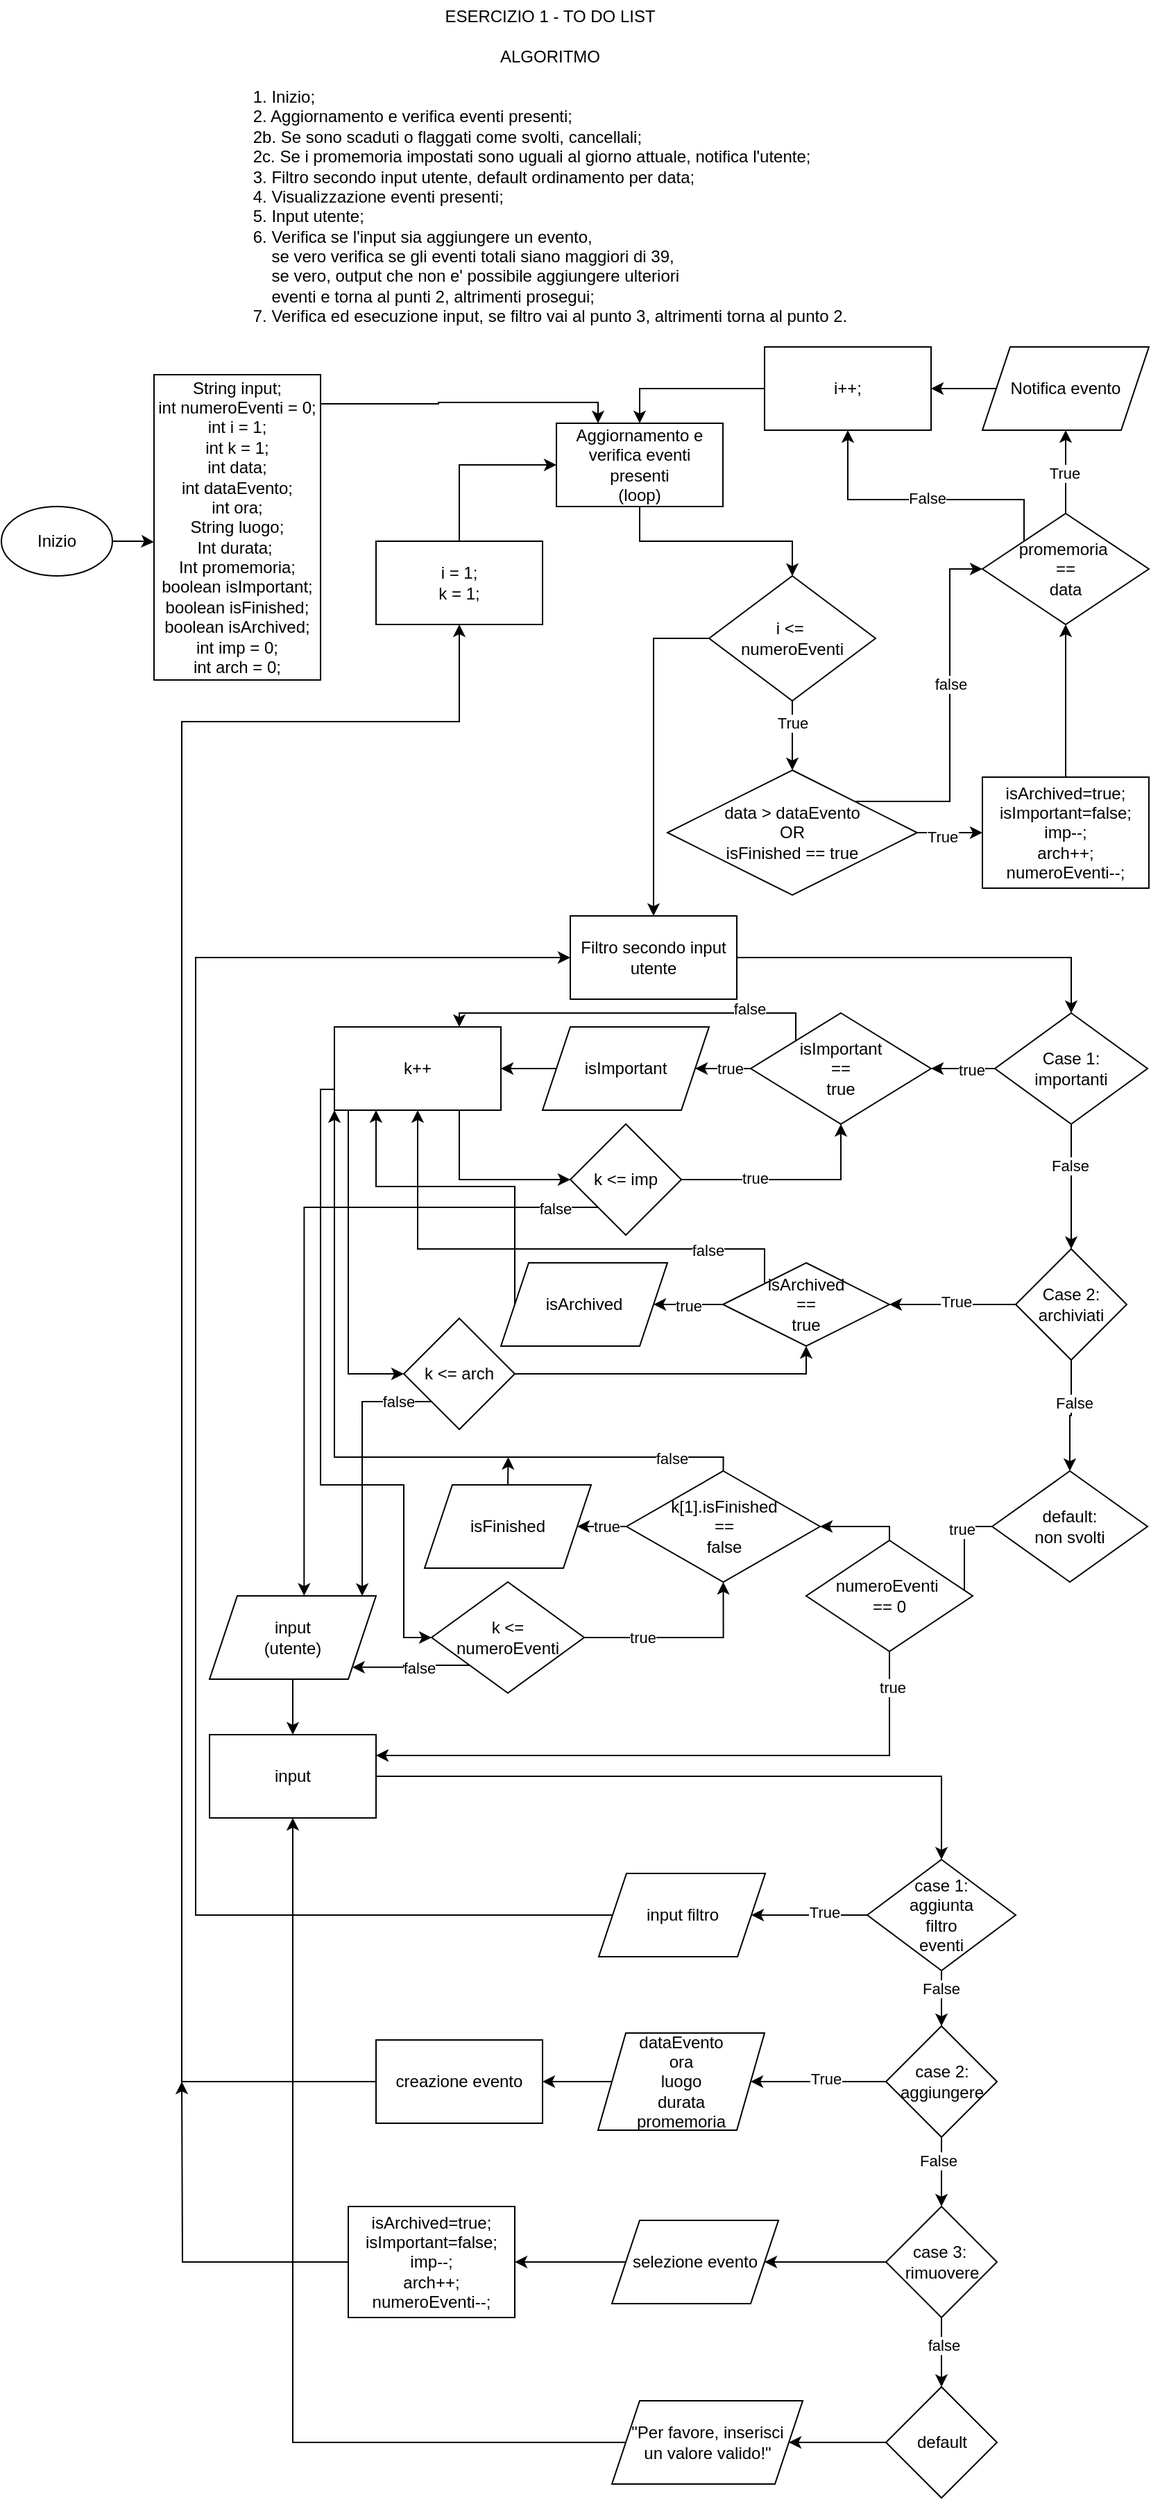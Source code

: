 <mxfile version="24.7.17">
  <diagram id="C5RBs43oDa-KdzZeNtuy" name="Page-1">
    <mxGraphModel dx="1185" dy="651" grid="1" gridSize="10" guides="1" tooltips="1" connect="1" arrows="1" fold="1" page="1" pageScale="1" pageWidth="827" pageHeight="1169" math="0" shadow="0">
      <root>
        <mxCell id="WIyWlLk6GJQsqaUBKTNV-0" />
        <mxCell id="WIyWlLk6GJQsqaUBKTNV-1" parent="WIyWlLk6GJQsqaUBKTNV-0" />
        <mxCell id="s7MBxmnnZB_xoXd4R-KR-0" value="ESERCIZIO 1 - TO DO LIST&lt;div&gt;&lt;br&gt;&lt;/div&gt;&lt;div&gt;ALGORITMO&lt;/div&gt;&lt;div&gt;&lt;br&gt;&lt;/div&gt;&lt;div style=&quot;text-align: left;&quot;&gt;1. Inizio;&lt;/div&gt;&lt;div style=&quot;text-align: left;&quot;&gt;2. Aggiornamento e verifica eventi presenti;&lt;/div&gt;&lt;div style=&quot;text-align: left;&quot;&gt;2b. Se sono scaduti o flaggati come svolti, cancellali;&lt;/div&gt;&lt;div style=&quot;text-align: left;&quot;&gt;2c. Se i promemoria impostati sono uguali al giorno attuale, notifica l&#39;utente;&lt;/div&gt;&lt;div style=&quot;text-align: left;&quot;&gt;3. Filtro secondo input utente, default ordinamento per data;&lt;/div&gt;&lt;div style=&quot;text-align: left;&quot;&gt;4. Visualizzazione eventi presenti;&lt;/div&gt;&lt;div style=&quot;text-align: left;&quot;&gt;5. Input utente;&lt;/div&gt;&lt;div style=&quot;text-align: left;&quot;&gt;6. Verifica se l&#39;input sia aggiungere un evento,&lt;/div&gt;&lt;div style=&quot;text-align: left;&quot;&gt;&amp;nbsp; &amp;nbsp; se vero verifica se gli eventi totali siano maggiori di 39,&lt;br&gt;&lt;/div&gt;&lt;div style=&quot;text-align: left;&quot;&gt;&amp;nbsp; &amp;nbsp; se vero, output che non e&#39; possibile aggiungere ulteriori&lt;/div&gt;&lt;div style=&quot;text-align: left;&quot;&gt;&amp;nbsp; &amp;nbsp; eventi e torna al punti 2, altrimenti prosegui;&lt;/div&gt;&lt;div style=&quot;text-align: left;&quot;&gt;7. Verifica ed esecuzione input, se filtro vai al punto 3, altrimenti torna al punto 2.&lt;/div&gt;" style="text;html=1;align=center;verticalAlign=middle;resizable=0;points=[];autosize=1;strokeColor=none;fillColor=none;" vertex="1" parent="WIyWlLk6GJQsqaUBKTNV-1">
          <mxGeometry x="170" width="450" height="240" as="geometry" />
        </mxCell>
        <mxCell id="s7MBxmnnZB_xoXd4R-KR-3" value="" style="edgeStyle=orthogonalEdgeStyle;rounded=0;orthogonalLoop=1;jettySize=auto;html=1;entryX=-0.001;entryY=0.548;entryDx=0;entryDy=0;entryPerimeter=0;" edge="1" parent="WIyWlLk6GJQsqaUBKTNV-1" source="s7MBxmnnZB_xoXd4R-KR-1" target="s7MBxmnnZB_xoXd4R-KR-2">
          <mxGeometry relative="1" as="geometry" />
        </mxCell>
        <mxCell id="s7MBxmnnZB_xoXd4R-KR-1" value="Inizio" style="ellipse;whiteSpace=wrap;html=1;" vertex="1" parent="WIyWlLk6GJQsqaUBKTNV-1">
          <mxGeometry y="365" width="80" height="50" as="geometry" />
        </mxCell>
        <mxCell id="s7MBxmnnZB_xoXd4R-KR-81" style="edgeStyle=orthogonalEdgeStyle;rounded=0;orthogonalLoop=1;jettySize=auto;html=1;exitX=1;exitY=0.25;exitDx=0;exitDy=0;entryX=0.25;entryY=0;entryDx=0;entryDy=0;" edge="1" parent="WIyWlLk6GJQsqaUBKTNV-1" source="s7MBxmnnZB_xoXd4R-KR-2" target="s7MBxmnnZB_xoXd4R-KR-4">
          <mxGeometry relative="1" as="geometry">
            <Array as="points">
              <mxPoint x="315" y="291" />
              <mxPoint x="315" y="290" />
              <mxPoint x="430" y="290" />
            </Array>
          </mxGeometry>
        </mxCell>
        <mxCell id="s7MBxmnnZB_xoXd4R-KR-2" value="&lt;div&gt;String input;&lt;/div&gt;&lt;div&gt;int numeroEventi = 0;&lt;/div&gt;&lt;div&gt;int i = 1;&lt;/div&gt;&lt;div&gt;int k = 1;&lt;/div&gt;&lt;div&gt;&lt;span style=&quot;background-color: initial;&quot;&gt;int data;&lt;/span&gt;&lt;/div&gt;int dataEvento;&lt;div&gt;&lt;div&gt;int ora;&lt;/div&gt;&lt;div&gt;String luogo;&lt;/div&gt;&lt;div&gt;Int durata;&amp;nbsp;&lt;/div&gt;&lt;div&gt;Int promemoria;&lt;/div&gt;&lt;div&gt;boolean isImportant;&lt;/div&gt;&lt;div&gt;boolean isFinished;&lt;/div&gt;&lt;/div&gt;&lt;div&gt;boolean isArchived;&lt;/div&gt;&lt;div&gt;int imp = 0;&lt;/div&gt;&lt;div&gt;int arch = 0;&lt;/div&gt;" style="whiteSpace=wrap;html=1;" vertex="1" parent="WIyWlLk6GJQsqaUBKTNV-1">
          <mxGeometry x="110" y="270" width="120" height="220" as="geometry" />
        </mxCell>
        <mxCell id="s7MBxmnnZB_xoXd4R-KR-23" value="" style="edgeStyle=orthogonalEdgeStyle;rounded=0;orthogonalLoop=1;jettySize=auto;html=1;" edge="1" parent="WIyWlLk6GJQsqaUBKTNV-1" source="s7MBxmnnZB_xoXd4R-KR-4" target="s7MBxmnnZB_xoXd4R-KR-22">
          <mxGeometry relative="1" as="geometry" />
        </mxCell>
        <mxCell id="s7MBxmnnZB_xoXd4R-KR-4" value="Aggiornamento e verifica eventi presenti&lt;div&gt;(loop)&lt;/div&gt;" style="whiteSpace=wrap;html=1;" vertex="1" parent="WIyWlLk6GJQsqaUBKTNV-1">
          <mxGeometry x="400" y="305" width="120" height="60" as="geometry" />
        </mxCell>
        <mxCell id="s7MBxmnnZB_xoXd4R-KR-11" value="" style="edgeStyle=orthogonalEdgeStyle;rounded=0;orthogonalLoop=1;jettySize=auto;html=1;" edge="1" parent="WIyWlLk6GJQsqaUBKTNV-1" source="s7MBxmnnZB_xoXd4R-KR-6" target="s7MBxmnnZB_xoXd4R-KR-10">
          <mxGeometry relative="1" as="geometry" />
        </mxCell>
        <mxCell id="s7MBxmnnZB_xoXd4R-KR-12" value="True" style="edgeLabel;html=1;align=center;verticalAlign=middle;resizable=0;points=[];" vertex="1" connectable="0" parent="s7MBxmnnZB_xoXd4R-KR-11">
          <mxGeometry x="-0.025" y="1" relative="1" as="geometry">
            <mxPoint as="offset" />
          </mxGeometry>
        </mxCell>
        <mxCell id="s7MBxmnnZB_xoXd4R-KR-74" style="edgeStyle=orthogonalEdgeStyle;rounded=0;orthogonalLoop=1;jettySize=auto;html=1;exitX=0;exitY=0;exitDx=0;exitDy=0;entryX=0.5;entryY=1;entryDx=0;entryDy=0;" edge="1" parent="WIyWlLk6GJQsqaUBKTNV-1" source="s7MBxmnnZB_xoXd4R-KR-6" target="s7MBxmnnZB_xoXd4R-KR-72">
          <mxGeometry relative="1" as="geometry">
            <Array as="points">
              <mxPoint x="737" y="360" />
              <mxPoint x="610" y="360" />
            </Array>
          </mxGeometry>
        </mxCell>
        <mxCell id="s7MBxmnnZB_xoXd4R-KR-75" value="False" style="edgeLabel;html=1;align=center;verticalAlign=middle;resizable=0;points=[];" vertex="1" connectable="0" parent="s7MBxmnnZB_xoXd4R-KR-74">
          <mxGeometry x="-0.034" y="-1" relative="1" as="geometry">
            <mxPoint as="offset" />
          </mxGeometry>
        </mxCell>
        <mxCell id="s7MBxmnnZB_xoXd4R-KR-6" value="promemoria&amp;nbsp;&lt;div&gt;==&lt;div&gt;data&lt;/div&gt;&lt;/div&gt;" style="rhombus;whiteSpace=wrap;html=1;" vertex="1" parent="WIyWlLk6GJQsqaUBKTNV-1">
          <mxGeometry x="707" y="370" width="120" height="80" as="geometry" />
        </mxCell>
        <mxCell id="s7MBxmnnZB_xoXd4R-KR-69" value="" style="edgeStyle=orthogonalEdgeStyle;rounded=0;orthogonalLoop=1;jettySize=auto;html=1;" edge="1" parent="WIyWlLk6GJQsqaUBKTNV-1" source="s7MBxmnnZB_xoXd4R-KR-8" target="s7MBxmnnZB_xoXd4R-KR-68">
          <mxGeometry relative="1" as="geometry" />
        </mxCell>
        <mxCell id="s7MBxmnnZB_xoXd4R-KR-8" value="Filtro secondo input utente" style="whiteSpace=wrap;html=1;" vertex="1" parent="WIyWlLk6GJQsqaUBKTNV-1">
          <mxGeometry x="410" y="660" width="120" height="60" as="geometry" />
        </mxCell>
        <mxCell id="s7MBxmnnZB_xoXd4R-KR-73" style="edgeStyle=orthogonalEdgeStyle;rounded=0;orthogonalLoop=1;jettySize=auto;html=1;exitX=0;exitY=0.5;exitDx=0;exitDy=0;entryX=1;entryY=0.5;entryDx=0;entryDy=0;" edge="1" parent="WIyWlLk6GJQsqaUBKTNV-1" source="s7MBxmnnZB_xoXd4R-KR-10" target="s7MBxmnnZB_xoXd4R-KR-72">
          <mxGeometry relative="1" as="geometry" />
        </mxCell>
        <mxCell id="s7MBxmnnZB_xoXd4R-KR-10" value="Notifica evento" style="shape=parallelogram;perimeter=parallelogramPerimeter;whiteSpace=wrap;html=1;fixedSize=1;" vertex="1" parent="WIyWlLk6GJQsqaUBKTNV-1">
          <mxGeometry x="707" y="250" width="120" height="60" as="geometry" />
        </mxCell>
        <mxCell id="s7MBxmnnZB_xoXd4R-KR-18" value="" style="edgeStyle=orthogonalEdgeStyle;rounded=0;orthogonalLoop=1;jettySize=auto;html=1;" edge="1" parent="WIyWlLk6GJQsqaUBKTNV-1" source="s7MBxmnnZB_xoXd4R-KR-15" target="s7MBxmnnZB_xoXd4R-KR-17">
          <mxGeometry relative="1" as="geometry" />
        </mxCell>
        <mxCell id="s7MBxmnnZB_xoXd4R-KR-20" value="True" style="edgeLabel;html=1;align=center;verticalAlign=middle;resizable=0;points=[];" vertex="1" connectable="0" parent="s7MBxmnnZB_xoXd4R-KR-18">
          <mxGeometry x="-0.24" y="-3" relative="1" as="geometry">
            <mxPoint as="offset" />
          </mxGeometry>
        </mxCell>
        <mxCell id="s7MBxmnnZB_xoXd4R-KR-26" style="edgeStyle=orthogonalEdgeStyle;rounded=0;orthogonalLoop=1;jettySize=auto;html=1;exitX=1;exitY=0;exitDx=0;exitDy=0;entryX=0;entryY=0.5;entryDx=0;entryDy=0;" edge="1" parent="WIyWlLk6GJQsqaUBKTNV-1" source="s7MBxmnnZB_xoXd4R-KR-15" target="s7MBxmnnZB_xoXd4R-KR-6">
          <mxGeometry relative="1" as="geometry" />
        </mxCell>
        <mxCell id="s7MBxmnnZB_xoXd4R-KR-28" value="false" style="edgeLabel;html=1;align=center;verticalAlign=middle;resizable=0;points=[];" vertex="1" connectable="0" parent="s7MBxmnnZB_xoXd4R-KR-26">
          <mxGeometry x="0.183" relative="1" as="geometry">
            <mxPoint as="offset" />
          </mxGeometry>
        </mxCell>
        <mxCell id="s7MBxmnnZB_xoXd4R-KR-15" value="data &amp;gt; dataEvento&lt;div&gt;OR&lt;/div&gt;&lt;div&gt;isFinished == true&lt;/div&gt;" style="rhombus;whiteSpace=wrap;html=1;" vertex="1" parent="WIyWlLk6GJQsqaUBKTNV-1">
          <mxGeometry x="480" y="555" width="180" height="90" as="geometry" />
        </mxCell>
        <mxCell id="s7MBxmnnZB_xoXd4R-KR-25" style="edgeStyle=orthogonalEdgeStyle;rounded=0;orthogonalLoop=1;jettySize=auto;html=1;exitX=0.5;exitY=0;exitDx=0;exitDy=0;entryX=0.5;entryY=1;entryDx=0;entryDy=0;" edge="1" parent="WIyWlLk6GJQsqaUBKTNV-1" source="s7MBxmnnZB_xoXd4R-KR-17" target="s7MBxmnnZB_xoXd4R-KR-6">
          <mxGeometry relative="1" as="geometry" />
        </mxCell>
        <mxCell id="s7MBxmnnZB_xoXd4R-KR-17" value="isArchived=true;&lt;div&gt;isImportant=false;&lt;/div&gt;&lt;div&gt;imp--;&lt;/div&gt;&lt;div&gt;arch++;&lt;br&gt;&lt;div&gt;numeroEventi--;&lt;/div&gt;&lt;/div&gt;" style="whiteSpace=wrap;html=1;" vertex="1" parent="WIyWlLk6GJQsqaUBKTNV-1">
          <mxGeometry x="707" y="560" width="120" height="80" as="geometry" />
        </mxCell>
        <mxCell id="s7MBxmnnZB_xoXd4R-KR-24" style="edgeStyle=orthogonalEdgeStyle;rounded=0;orthogonalLoop=1;jettySize=auto;html=1;exitX=0.5;exitY=1;exitDx=0;exitDy=0;entryX=0.5;entryY=0;entryDx=0;entryDy=0;" edge="1" parent="WIyWlLk6GJQsqaUBKTNV-1" source="s7MBxmnnZB_xoXd4R-KR-22" target="s7MBxmnnZB_xoXd4R-KR-15">
          <mxGeometry relative="1" as="geometry" />
        </mxCell>
        <mxCell id="s7MBxmnnZB_xoXd4R-KR-27" value="True" style="edgeLabel;html=1;align=center;verticalAlign=middle;resizable=0;points=[];" vertex="1" connectable="0" parent="s7MBxmnnZB_xoXd4R-KR-24">
          <mxGeometry x="-0.371" relative="1" as="geometry">
            <mxPoint as="offset" />
          </mxGeometry>
        </mxCell>
        <mxCell id="s7MBxmnnZB_xoXd4R-KR-31" style="edgeStyle=orthogonalEdgeStyle;rounded=0;orthogonalLoop=1;jettySize=auto;html=1;exitX=0;exitY=0.5;exitDx=0;exitDy=0;entryX=0.5;entryY=0;entryDx=0;entryDy=0;" edge="1" parent="WIyWlLk6GJQsqaUBKTNV-1" source="s7MBxmnnZB_xoXd4R-KR-22" target="s7MBxmnnZB_xoXd4R-KR-8">
          <mxGeometry relative="1" as="geometry">
            <mxPoint x="260" y="445" as="targetPoint" />
          </mxGeometry>
        </mxCell>
        <mxCell id="s7MBxmnnZB_xoXd4R-KR-22" value="i &amp;lt;=&amp;nbsp;&lt;div&gt;numeroEventi&lt;/div&gt;" style="rhombus;whiteSpace=wrap;html=1;" vertex="1" parent="WIyWlLk6GJQsqaUBKTNV-1">
          <mxGeometry x="510" y="415" width="120" height="90" as="geometry" />
        </mxCell>
        <mxCell id="s7MBxmnnZB_xoXd4R-KR-41" value="" style="edgeStyle=orthogonalEdgeStyle;rounded=0;orthogonalLoop=1;jettySize=auto;html=1;" edge="1" parent="WIyWlLk6GJQsqaUBKTNV-1" source="s7MBxmnnZB_xoXd4R-KR-38" target="s7MBxmnnZB_xoXd4R-KR-40">
          <mxGeometry relative="1" as="geometry" />
        </mxCell>
        <mxCell id="s7MBxmnnZB_xoXd4R-KR-46" value="True" style="edgeLabel;html=1;align=center;verticalAlign=middle;resizable=0;points=[];" vertex="1" connectable="0" parent="s7MBxmnnZB_xoXd4R-KR-41">
          <mxGeometry x="-0.109" y="-2" relative="1" as="geometry">
            <mxPoint as="offset" />
          </mxGeometry>
        </mxCell>
        <mxCell id="s7MBxmnnZB_xoXd4R-KR-45" value="" style="edgeStyle=orthogonalEdgeStyle;rounded=0;orthogonalLoop=1;jettySize=auto;html=1;" edge="1" parent="WIyWlLk6GJQsqaUBKTNV-1" source="s7MBxmnnZB_xoXd4R-KR-38" target="s7MBxmnnZB_xoXd4R-KR-44">
          <mxGeometry relative="1" as="geometry" />
        </mxCell>
        <mxCell id="s7MBxmnnZB_xoXd4R-KR-47" value="False" style="edgeLabel;html=1;align=center;verticalAlign=middle;resizable=0;points=[];" vertex="1" connectable="0" parent="s7MBxmnnZB_xoXd4R-KR-45">
          <mxGeometry x="-0.331" y="-3" relative="1" as="geometry">
            <mxPoint as="offset" />
          </mxGeometry>
        </mxCell>
        <mxCell id="s7MBxmnnZB_xoXd4R-KR-38" value="case 2:&lt;div&gt;aggiungere&lt;/div&gt;" style="rhombus;whiteSpace=wrap;html=1;" vertex="1" parent="WIyWlLk6GJQsqaUBKTNV-1">
          <mxGeometry x="637.5" y="1460" width="80" height="80" as="geometry" />
        </mxCell>
        <mxCell id="s7MBxmnnZB_xoXd4R-KR-49" value="" style="edgeStyle=orthogonalEdgeStyle;rounded=0;orthogonalLoop=1;jettySize=auto;html=1;" edge="1" parent="WIyWlLk6GJQsqaUBKTNV-1" source="s7MBxmnnZB_xoXd4R-KR-40" target="s7MBxmnnZB_xoXd4R-KR-48">
          <mxGeometry relative="1" as="geometry" />
        </mxCell>
        <mxCell id="s7MBxmnnZB_xoXd4R-KR-40" value="dataEvento&lt;div&gt;ora&lt;/div&gt;&lt;div&gt;luogo&lt;/div&gt;&lt;div&gt;durata&lt;/div&gt;&lt;div&gt;promemoria&lt;/div&gt;" style="shape=parallelogram;perimeter=parallelogramPerimeter;whiteSpace=wrap;html=1;fixedSize=1;" vertex="1" parent="WIyWlLk6GJQsqaUBKTNV-1">
          <mxGeometry x="430" y="1465" width="120" height="70" as="geometry" />
        </mxCell>
        <mxCell id="s7MBxmnnZB_xoXd4R-KR-172" value="" style="edgeStyle=orthogonalEdgeStyle;rounded=0;orthogonalLoop=1;jettySize=auto;html=1;" edge="1" parent="WIyWlLk6GJQsqaUBKTNV-1" source="s7MBxmnnZB_xoXd4R-KR-44" target="s7MBxmnnZB_xoXd4R-KR-171">
          <mxGeometry relative="1" as="geometry" />
        </mxCell>
        <mxCell id="s7MBxmnnZB_xoXd4R-KR-173" value="false" style="edgeLabel;html=1;align=center;verticalAlign=middle;resizable=0;points=[];" vertex="1" connectable="0" parent="s7MBxmnnZB_xoXd4R-KR-172">
          <mxGeometry x="-0.211" y="1" relative="1" as="geometry">
            <mxPoint as="offset" />
          </mxGeometry>
        </mxCell>
        <mxCell id="s7MBxmnnZB_xoXd4R-KR-181" value="" style="edgeStyle=orthogonalEdgeStyle;rounded=0;orthogonalLoop=1;jettySize=auto;html=1;" edge="1" parent="WIyWlLk6GJQsqaUBKTNV-1" source="s7MBxmnnZB_xoXd4R-KR-44" target="s7MBxmnnZB_xoXd4R-KR-180">
          <mxGeometry relative="1" as="geometry" />
        </mxCell>
        <mxCell id="s7MBxmnnZB_xoXd4R-KR-44" value="case 3:&amp;nbsp;&lt;div&gt;rimuovere&lt;/div&gt;" style="rhombus;whiteSpace=wrap;html=1;" vertex="1" parent="WIyWlLk6GJQsqaUBKTNV-1">
          <mxGeometry x="637.5" y="1590" width="80" height="80" as="geometry" />
        </mxCell>
        <mxCell id="s7MBxmnnZB_xoXd4R-KR-162" style="edgeStyle=orthogonalEdgeStyle;rounded=0;orthogonalLoop=1;jettySize=auto;html=1;exitX=0;exitY=0.5;exitDx=0;exitDy=0;entryX=0.5;entryY=1;entryDx=0;entryDy=0;" edge="1" parent="WIyWlLk6GJQsqaUBKTNV-1" source="s7MBxmnnZB_xoXd4R-KR-48" target="s7MBxmnnZB_xoXd4R-KR-99">
          <mxGeometry relative="1" as="geometry">
            <mxPoint x="320" y="560" as="targetPoint" />
            <Array as="points">
              <mxPoint x="130" y="1500" />
              <mxPoint x="130" y="520" />
              <mxPoint x="330" y="520" />
            </Array>
          </mxGeometry>
        </mxCell>
        <mxCell id="s7MBxmnnZB_xoXd4R-KR-48" value="creazione evento" style="whiteSpace=wrap;html=1;" vertex="1" parent="WIyWlLk6GJQsqaUBKTNV-1">
          <mxGeometry x="270" y="1470" width="120" height="60" as="geometry" />
        </mxCell>
        <mxCell id="s7MBxmnnZB_xoXd4R-KR-163" style="edgeStyle=orthogonalEdgeStyle;rounded=0;orthogonalLoop=1;jettySize=auto;html=1;exitX=0;exitY=0.5;exitDx=0;exitDy=0;" edge="1" parent="WIyWlLk6GJQsqaUBKTNV-1" source="s7MBxmnnZB_xoXd4R-KR-53">
          <mxGeometry relative="1" as="geometry">
            <mxPoint x="130" y="1500" as="targetPoint" />
          </mxGeometry>
        </mxCell>
        <mxCell id="s7MBxmnnZB_xoXd4R-KR-53" value="isArchived=true;&lt;div&gt;isImportant=false;&lt;/div&gt;&lt;div&gt;imp--;&lt;/div&gt;&lt;div&gt;arch++;&lt;br&gt;&lt;div&gt;numeroEventi--;&lt;/div&gt;&lt;/div&gt;" style="whiteSpace=wrap;html=1;" vertex="1" parent="WIyWlLk6GJQsqaUBKTNV-1">
          <mxGeometry x="250" y="1590" width="120" height="80" as="geometry" />
        </mxCell>
        <mxCell id="s7MBxmnnZB_xoXd4R-KR-60" style="edgeStyle=orthogonalEdgeStyle;rounded=0;orthogonalLoop=1;jettySize=auto;html=1;exitX=0.5;exitY=1;exitDx=0;exitDy=0;entryX=0.5;entryY=0;entryDx=0;entryDy=0;" edge="1" parent="WIyWlLk6GJQsqaUBKTNV-1" source="s7MBxmnnZB_xoXd4R-KR-58" target="s7MBxmnnZB_xoXd4R-KR-38">
          <mxGeometry relative="1" as="geometry" />
        </mxCell>
        <mxCell id="s7MBxmnnZB_xoXd4R-KR-63" value="False" style="edgeLabel;html=1;align=center;verticalAlign=middle;resizable=0;points=[];" vertex="1" connectable="0" parent="s7MBxmnnZB_xoXd4R-KR-60">
          <mxGeometry x="-0.376" y="-1" relative="1" as="geometry">
            <mxPoint as="offset" />
          </mxGeometry>
        </mxCell>
        <mxCell id="s7MBxmnnZB_xoXd4R-KR-62" value="" style="edgeStyle=orthogonalEdgeStyle;rounded=0;orthogonalLoop=1;jettySize=auto;html=1;" edge="1" parent="WIyWlLk6GJQsqaUBKTNV-1" source="s7MBxmnnZB_xoXd4R-KR-58" target="s7MBxmnnZB_xoXd4R-KR-61">
          <mxGeometry relative="1" as="geometry" />
        </mxCell>
        <mxCell id="s7MBxmnnZB_xoXd4R-KR-64" value="True" style="edgeLabel;html=1;align=center;verticalAlign=middle;resizable=0;points=[];" vertex="1" connectable="0" parent="s7MBxmnnZB_xoXd4R-KR-62">
          <mxGeometry x="-0.256" y="-2" relative="1" as="geometry">
            <mxPoint as="offset" />
          </mxGeometry>
        </mxCell>
        <mxCell id="s7MBxmnnZB_xoXd4R-KR-58" value="case 1:&lt;div&gt;aggiunta&lt;/div&gt;&lt;div&gt;filtro&lt;/div&gt;&lt;div&gt;eventi&lt;/div&gt;" style="rhombus;whiteSpace=wrap;html=1;" vertex="1" parent="WIyWlLk6GJQsqaUBKTNV-1">
          <mxGeometry x="624" y="1340" width="107" height="80" as="geometry" />
        </mxCell>
        <mxCell id="s7MBxmnnZB_xoXd4R-KR-161" style="edgeStyle=orthogonalEdgeStyle;rounded=0;orthogonalLoop=1;jettySize=auto;html=1;exitX=0;exitY=0.5;exitDx=0;exitDy=0;entryX=0;entryY=0.5;entryDx=0;entryDy=0;" edge="1" parent="WIyWlLk6GJQsqaUBKTNV-1" source="s7MBxmnnZB_xoXd4R-KR-61" target="s7MBxmnnZB_xoXd4R-KR-8">
          <mxGeometry relative="1" as="geometry">
            <mxPoint x="150" y="690" as="targetPoint" />
            <Array as="points">
              <mxPoint x="140" y="1380" />
              <mxPoint x="140" y="690" />
            </Array>
          </mxGeometry>
        </mxCell>
        <mxCell id="s7MBxmnnZB_xoXd4R-KR-61" value="input filtro" style="shape=parallelogram;perimeter=parallelogramPerimeter;whiteSpace=wrap;html=1;fixedSize=1;" vertex="1" parent="WIyWlLk6GJQsqaUBKTNV-1">
          <mxGeometry x="430.5" y="1350" width="120" height="60" as="geometry" />
        </mxCell>
        <mxCell id="s7MBxmnnZB_xoXd4R-KR-78" value="" style="edgeStyle=orthogonalEdgeStyle;rounded=0;orthogonalLoop=1;jettySize=auto;html=1;" edge="1" parent="WIyWlLk6GJQsqaUBKTNV-1" source="s7MBxmnnZB_xoXd4R-KR-68" target="s7MBxmnnZB_xoXd4R-KR-77">
          <mxGeometry relative="1" as="geometry" />
        </mxCell>
        <mxCell id="s7MBxmnnZB_xoXd4R-KR-79" value="False" style="edgeLabel;html=1;align=center;verticalAlign=middle;resizable=0;points=[];" vertex="1" connectable="0" parent="s7MBxmnnZB_xoXd4R-KR-78">
          <mxGeometry x="-0.336" y="-1" relative="1" as="geometry">
            <mxPoint as="offset" />
          </mxGeometry>
        </mxCell>
        <mxCell id="s7MBxmnnZB_xoXd4R-KR-102" value="" style="edgeStyle=orthogonalEdgeStyle;rounded=0;orthogonalLoop=1;jettySize=auto;html=1;" edge="1" parent="WIyWlLk6GJQsqaUBKTNV-1" source="s7MBxmnnZB_xoXd4R-KR-68" target="s7MBxmnnZB_xoXd4R-KR-101">
          <mxGeometry relative="1" as="geometry" />
        </mxCell>
        <mxCell id="s7MBxmnnZB_xoXd4R-KR-103" value="true" style="edgeLabel;html=1;align=center;verticalAlign=middle;resizable=0;points=[];" vertex="1" connectable="0" parent="s7MBxmnnZB_xoXd4R-KR-102">
          <mxGeometry x="-0.261" y="1" relative="1" as="geometry">
            <mxPoint as="offset" />
          </mxGeometry>
        </mxCell>
        <mxCell id="s7MBxmnnZB_xoXd4R-KR-68" value="Case 1:&lt;div&gt;importanti&lt;/div&gt;" style="rhombus;whiteSpace=wrap;html=1;" vertex="1" parent="WIyWlLk6GJQsqaUBKTNV-1">
          <mxGeometry x="716" y="730" width="110" height="80" as="geometry" />
        </mxCell>
        <mxCell id="s7MBxmnnZB_xoXd4R-KR-108" value="" style="edgeStyle=orthogonalEdgeStyle;rounded=0;orthogonalLoop=1;jettySize=auto;html=1;" edge="1" parent="WIyWlLk6GJQsqaUBKTNV-1" source="s7MBxmnnZB_xoXd4R-KR-70" target="s7MBxmnnZB_xoXd4R-KR-107">
          <mxGeometry relative="1" as="geometry" />
        </mxCell>
        <mxCell id="s7MBxmnnZB_xoXd4R-KR-70" value="isImportant" style="shape=parallelogram;perimeter=parallelogramPerimeter;whiteSpace=wrap;html=1;fixedSize=1;" vertex="1" parent="WIyWlLk6GJQsqaUBKTNV-1">
          <mxGeometry x="390" y="740" width="120" height="60" as="geometry" />
        </mxCell>
        <mxCell id="s7MBxmnnZB_xoXd4R-KR-76" style="edgeStyle=orthogonalEdgeStyle;rounded=0;orthogonalLoop=1;jettySize=auto;html=1;exitX=0;exitY=0.5;exitDx=0;exitDy=0;entryX=0.5;entryY=0;entryDx=0;entryDy=0;" edge="1" parent="WIyWlLk6GJQsqaUBKTNV-1" source="s7MBxmnnZB_xoXd4R-KR-72" target="s7MBxmnnZB_xoXd4R-KR-4">
          <mxGeometry relative="1" as="geometry">
            <mxPoint x="460" y="280" as="targetPoint" />
          </mxGeometry>
        </mxCell>
        <mxCell id="s7MBxmnnZB_xoXd4R-KR-72" value="i++;" style="whiteSpace=wrap;html=1;" vertex="1" parent="WIyWlLk6GJQsqaUBKTNV-1">
          <mxGeometry x="550" y="250" width="120" height="60" as="geometry" />
        </mxCell>
        <mxCell id="s7MBxmnnZB_xoXd4R-KR-85" value="" style="edgeStyle=orthogonalEdgeStyle;rounded=0;orthogonalLoop=1;jettySize=auto;html=1;" edge="1" parent="WIyWlLk6GJQsqaUBKTNV-1" source="s7MBxmnnZB_xoXd4R-KR-77" target="s7MBxmnnZB_xoXd4R-KR-84">
          <mxGeometry relative="1" as="geometry" />
        </mxCell>
        <mxCell id="s7MBxmnnZB_xoXd4R-KR-86" value="True" style="edgeLabel;html=1;align=center;verticalAlign=middle;resizable=0;points=[];" vertex="1" connectable="0" parent="s7MBxmnnZB_xoXd4R-KR-85">
          <mxGeometry x="-0.042" y="-2" relative="1" as="geometry">
            <mxPoint as="offset" />
          </mxGeometry>
        </mxCell>
        <mxCell id="s7MBxmnnZB_xoXd4R-KR-91" value="" style="edgeStyle=orthogonalEdgeStyle;rounded=0;orthogonalLoop=1;jettySize=auto;html=1;" edge="1" parent="WIyWlLk6GJQsqaUBKTNV-1" source="s7MBxmnnZB_xoXd4R-KR-77" target="s7MBxmnnZB_xoXd4R-KR-90">
          <mxGeometry relative="1" as="geometry" />
        </mxCell>
        <mxCell id="s7MBxmnnZB_xoXd4R-KR-92" value="False" style="edgeLabel;html=1;align=center;verticalAlign=middle;resizable=0;points=[];" vertex="1" connectable="0" parent="s7MBxmnnZB_xoXd4R-KR-91">
          <mxGeometry x="-0.25" y="2" relative="1" as="geometry">
            <mxPoint as="offset" />
          </mxGeometry>
        </mxCell>
        <mxCell id="s7MBxmnnZB_xoXd4R-KR-77" value="Case 2:&lt;div&gt;archiviati&lt;/div&gt;" style="rhombus;whiteSpace=wrap;html=1;" vertex="1" parent="WIyWlLk6GJQsqaUBKTNV-1">
          <mxGeometry x="731" y="900" width="80" height="80" as="geometry" />
        </mxCell>
        <mxCell id="s7MBxmnnZB_xoXd4R-KR-118" value="" style="edgeStyle=orthogonalEdgeStyle;rounded=0;orthogonalLoop=1;jettySize=auto;html=1;" edge="1" parent="WIyWlLk6GJQsqaUBKTNV-1" source="s7MBxmnnZB_xoXd4R-KR-84" target="s7MBxmnnZB_xoXd4R-KR-117">
          <mxGeometry relative="1" as="geometry" />
        </mxCell>
        <mxCell id="s7MBxmnnZB_xoXd4R-KR-130" value="true" style="edgeLabel;html=1;align=center;verticalAlign=middle;resizable=0;points=[];" vertex="1" connectable="0" parent="s7MBxmnnZB_xoXd4R-KR-118">
          <mxGeometry x="0.023" y="1" relative="1" as="geometry">
            <mxPoint as="offset" />
          </mxGeometry>
        </mxCell>
        <mxCell id="s7MBxmnnZB_xoXd4R-KR-125" style="edgeStyle=orthogonalEdgeStyle;rounded=0;orthogonalLoop=1;jettySize=auto;html=1;exitX=0;exitY=0;exitDx=0;exitDy=0;entryX=0.5;entryY=1;entryDx=0;entryDy=0;" edge="1" parent="WIyWlLk6GJQsqaUBKTNV-1" source="s7MBxmnnZB_xoXd4R-KR-84" target="s7MBxmnnZB_xoXd4R-KR-107">
          <mxGeometry relative="1" as="geometry">
            <Array as="points">
              <mxPoint x="550" y="900" />
              <mxPoint x="300" y="900" />
            </Array>
          </mxGeometry>
        </mxCell>
        <mxCell id="s7MBxmnnZB_xoXd4R-KR-131" value="false" style="edgeLabel;html=1;align=center;verticalAlign=middle;resizable=0;points=[];" vertex="1" connectable="0" parent="s7MBxmnnZB_xoXd4R-KR-125">
          <mxGeometry x="-0.649" y="1" relative="1" as="geometry">
            <mxPoint as="offset" />
          </mxGeometry>
        </mxCell>
        <mxCell id="s7MBxmnnZB_xoXd4R-KR-84" value="isArchived&lt;div&gt;==&lt;/div&gt;&lt;div&gt;true&lt;/div&gt;" style="rhombus;whiteSpace=wrap;html=1;" vertex="1" parent="WIyWlLk6GJQsqaUBKTNV-1">
          <mxGeometry x="520" y="910" width="120" height="60" as="geometry" />
        </mxCell>
        <mxCell id="s7MBxmnnZB_xoXd4R-KR-166" value="" style="edgeStyle=orthogonalEdgeStyle;rounded=0;orthogonalLoop=1;jettySize=auto;html=1;" edge="1" parent="WIyWlLk6GJQsqaUBKTNV-1" source="s7MBxmnnZB_xoXd4R-KR-90" target="s7MBxmnnZB_xoXd4R-KR-165">
          <mxGeometry relative="1" as="geometry" />
        </mxCell>
        <mxCell id="s7MBxmnnZB_xoXd4R-KR-167" value="true" style="edgeLabel;html=1;align=center;verticalAlign=middle;resizable=0;points=[];" vertex="1" connectable="0" parent="s7MBxmnnZB_xoXd4R-KR-166">
          <mxGeometry x="-0.431" y="-2" relative="1" as="geometry">
            <mxPoint as="offset" />
          </mxGeometry>
        </mxCell>
        <mxCell id="s7MBxmnnZB_xoXd4R-KR-90" value="default:&lt;div&gt;non svolti&lt;/div&gt;" style="rhombus;whiteSpace=wrap;html=1;" vertex="1" parent="WIyWlLk6GJQsqaUBKTNV-1">
          <mxGeometry x="714" y="1060" width="112" height="80" as="geometry" />
        </mxCell>
        <mxCell id="s7MBxmnnZB_xoXd4R-KR-100" style="edgeStyle=orthogonalEdgeStyle;rounded=0;orthogonalLoop=1;jettySize=auto;html=1;exitX=0.5;exitY=0;exitDx=0;exitDy=0;entryX=0;entryY=0.5;entryDx=0;entryDy=0;" edge="1" parent="WIyWlLk6GJQsqaUBKTNV-1" source="s7MBxmnnZB_xoXd4R-KR-99" target="s7MBxmnnZB_xoXd4R-KR-4">
          <mxGeometry relative="1" as="geometry">
            <mxPoint x="330" y="340" as="targetPoint" />
          </mxGeometry>
        </mxCell>
        <mxCell id="s7MBxmnnZB_xoXd4R-KR-99" value="i = 1;&lt;div&gt;k = 1;&lt;/div&gt;" style="whiteSpace=wrap;html=1;" vertex="1" parent="WIyWlLk6GJQsqaUBKTNV-1">
          <mxGeometry x="270" y="390" width="120" height="60" as="geometry" />
        </mxCell>
        <mxCell id="s7MBxmnnZB_xoXd4R-KR-104" style="edgeStyle=orthogonalEdgeStyle;rounded=0;orthogonalLoop=1;jettySize=auto;html=1;exitX=0;exitY=0.5;exitDx=0;exitDy=0;" edge="1" parent="WIyWlLk6GJQsqaUBKTNV-1" source="s7MBxmnnZB_xoXd4R-KR-101" target="s7MBxmnnZB_xoXd4R-KR-70">
          <mxGeometry relative="1" as="geometry" />
        </mxCell>
        <mxCell id="s7MBxmnnZB_xoXd4R-KR-123" value="true" style="edgeLabel;html=1;align=center;verticalAlign=middle;resizable=0;points=[];" vertex="1" connectable="0" parent="s7MBxmnnZB_xoXd4R-KR-104">
          <mxGeometry x="-0.491" relative="1" as="geometry">
            <mxPoint as="offset" />
          </mxGeometry>
        </mxCell>
        <mxCell id="s7MBxmnnZB_xoXd4R-KR-121" style="edgeStyle=orthogonalEdgeStyle;rounded=0;orthogonalLoop=1;jettySize=auto;html=1;exitX=0;exitY=0;exitDx=0;exitDy=0;entryX=0.75;entryY=0;entryDx=0;entryDy=0;" edge="1" parent="WIyWlLk6GJQsqaUBKTNV-1" source="s7MBxmnnZB_xoXd4R-KR-101" target="s7MBxmnnZB_xoXd4R-KR-107">
          <mxGeometry relative="1" as="geometry">
            <Array as="points">
              <mxPoint x="572" y="730" />
              <mxPoint x="330" y="730" />
            </Array>
          </mxGeometry>
        </mxCell>
        <mxCell id="s7MBxmnnZB_xoXd4R-KR-122" value="false" style="edgeLabel;html=1;align=center;verticalAlign=middle;resizable=0;points=[];" vertex="1" connectable="0" parent="s7MBxmnnZB_xoXd4R-KR-121">
          <mxGeometry x="-0.603" y="-3" relative="1" as="geometry">
            <mxPoint as="offset" />
          </mxGeometry>
        </mxCell>
        <mxCell id="s7MBxmnnZB_xoXd4R-KR-101" value="isImportant&lt;div&gt;==&lt;/div&gt;&lt;div&gt;true&lt;/div&gt;" style="rhombus;whiteSpace=wrap;html=1;" vertex="1" parent="WIyWlLk6GJQsqaUBKTNV-1">
          <mxGeometry x="540" y="730" width="130" height="80" as="geometry" />
        </mxCell>
        <mxCell id="s7MBxmnnZB_xoXd4R-KR-112" style="edgeStyle=orthogonalEdgeStyle;rounded=0;orthogonalLoop=1;jettySize=auto;html=1;exitX=0.75;exitY=1;exitDx=0;exitDy=0;entryX=0;entryY=0.5;entryDx=0;entryDy=0;" edge="1" parent="WIyWlLk6GJQsqaUBKTNV-1" source="s7MBxmnnZB_xoXd4R-KR-107" target="s7MBxmnnZB_xoXd4R-KR-109">
          <mxGeometry relative="1" as="geometry">
            <mxPoint x="410" y="870" as="targetPoint" />
          </mxGeometry>
        </mxCell>
        <mxCell id="s7MBxmnnZB_xoXd4R-KR-128" value="" style="edgeStyle=orthogonalEdgeStyle;rounded=0;orthogonalLoop=1;jettySize=auto;html=1;" edge="1" parent="WIyWlLk6GJQsqaUBKTNV-1" source="s7MBxmnnZB_xoXd4R-KR-107" target="s7MBxmnnZB_xoXd4R-KR-127">
          <mxGeometry relative="1" as="geometry">
            <Array as="points">
              <mxPoint x="250" y="990" />
            </Array>
          </mxGeometry>
        </mxCell>
        <mxCell id="s7MBxmnnZB_xoXd4R-KR-143" style="edgeStyle=orthogonalEdgeStyle;rounded=0;orthogonalLoop=1;jettySize=auto;html=1;exitX=0;exitY=0.75;exitDx=0;exitDy=0;entryX=0;entryY=0.5;entryDx=0;entryDy=0;" edge="1" parent="WIyWlLk6GJQsqaUBKTNV-1" source="s7MBxmnnZB_xoXd4R-KR-107" target="s7MBxmnnZB_xoXd4R-KR-144">
          <mxGeometry relative="1" as="geometry">
            <mxPoint x="270" y="1180" as="targetPoint" />
            <Array as="points">
              <mxPoint x="230" y="785" />
              <mxPoint x="230" y="1070" />
              <mxPoint x="290" y="1070" />
              <mxPoint x="290" y="1180" />
            </Array>
          </mxGeometry>
        </mxCell>
        <mxCell id="s7MBxmnnZB_xoXd4R-KR-107" value="k++" style="whiteSpace=wrap;html=1;" vertex="1" parent="WIyWlLk6GJQsqaUBKTNV-1">
          <mxGeometry x="240" y="740" width="120" height="60" as="geometry" />
        </mxCell>
        <mxCell id="s7MBxmnnZB_xoXd4R-KR-111" style="edgeStyle=orthogonalEdgeStyle;rounded=0;orthogonalLoop=1;jettySize=auto;html=1;exitX=1;exitY=0.5;exitDx=0;exitDy=0;entryX=0.5;entryY=1;entryDx=0;entryDy=0;" edge="1" parent="WIyWlLk6GJQsqaUBKTNV-1" source="s7MBxmnnZB_xoXd4R-KR-109" target="s7MBxmnnZB_xoXd4R-KR-101">
          <mxGeometry relative="1" as="geometry">
            <mxPoint x="610" y="870.143" as="targetPoint" />
          </mxGeometry>
        </mxCell>
        <mxCell id="s7MBxmnnZB_xoXd4R-KR-152" value="true" style="edgeLabel;html=1;align=center;verticalAlign=middle;resizable=0;points=[];" vertex="1" connectable="0" parent="s7MBxmnnZB_xoXd4R-KR-111">
          <mxGeometry x="-0.316" y="1" relative="1" as="geometry">
            <mxPoint as="offset" />
          </mxGeometry>
        </mxCell>
        <mxCell id="s7MBxmnnZB_xoXd4R-KR-149" style="edgeStyle=orthogonalEdgeStyle;rounded=0;orthogonalLoop=1;jettySize=auto;html=1;exitX=0;exitY=1;exitDx=0;exitDy=0;entryX=0.568;entryY=-0.002;entryDx=0;entryDy=0;entryPerimeter=0;" edge="1" parent="WIyWlLk6GJQsqaUBKTNV-1" source="s7MBxmnnZB_xoXd4R-KR-109" target="s7MBxmnnZB_xoXd4R-KR-148">
          <mxGeometry relative="1" as="geometry">
            <mxPoint x="150" y="1130" as="targetPoint" />
          </mxGeometry>
        </mxCell>
        <mxCell id="s7MBxmnnZB_xoXd4R-KR-151" value="false" style="edgeLabel;html=1;align=center;verticalAlign=middle;resizable=0;points=[];" vertex="1" connectable="0" parent="s7MBxmnnZB_xoXd4R-KR-149">
          <mxGeometry x="-0.871" y="1" relative="1" as="geometry">
            <mxPoint as="offset" />
          </mxGeometry>
        </mxCell>
        <mxCell id="s7MBxmnnZB_xoXd4R-KR-109" value="k &amp;lt;= imp" style="rhombus;whiteSpace=wrap;html=1;" vertex="1" parent="WIyWlLk6GJQsqaUBKTNV-1">
          <mxGeometry x="410" y="810" width="80" height="80" as="geometry" />
        </mxCell>
        <mxCell id="s7MBxmnnZB_xoXd4R-KR-124" style="edgeStyle=orthogonalEdgeStyle;rounded=0;orthogonalLoop=1;jettySize=auto;html=1;exitX=0;exitY=0.5;exitDx=0;exitDy=0;entryX=0.25;entryY=1;entryDx=0;entryDy=0;" edge="1" parent="WIyWlLk6GJQsqaUBKTNV-1" source="s7MBxmnnZB_xoXd4R-KR-117" target="s7MBxmnnZB_xoXd4R-KR-107">
          <mxGeometry relative="1" as="geometry" />
        </mxCell>
        <mxCell id="s7MBxmnnZB_xoXd4R-KR-117" value="isArchived" style="shape=parallelogram;perimeter=parallelogramPerimeter;whiteSpace=wrap;html=1;fixedSize=1;" vertex="1" parent="WIyWlLk6GJQsqaUBKTNV-1">
          <mxGeometry x="360" y="910" width="120" height="60" as="geometry" />
        </mxCell>
        <mxCell id="s7MBxmnnZB_xoXd4R-KR-129" style="edgeStyle=orthogonalEdgeStyle;rounded=0;orthogonalLoop=1;jettySize=auto;html=1;exitX=1;exitY=0.5;exitDx=0;exitDy=0;entryX=0.5;entryY=1;entryDx=0;entryDy=0;" edge="1" parent="WIyWlLk6GJQsqaUBKTNV-1" source="s7MBxmnnZB_xoXd4R-KR-127" target="s7MBxmnnZB_xoXd4R-KR-84">
          <mxGeometry relative="1" as="geometry" />
        </mxCell>
        <mxCell id="s7MBxmnnZB_xoXd4R-KR-127" value="k &amp;lt;= arch" style="rhombus;whiteSpace=wrap;html=1;" vertex="1" parent="WIyWlLk6GJQsqaUBKTNV-1">
          <mxGeometry x="290" y="950" width="80" height="80" as="geometry" />
        </mxCell>
        <mxCell id="s7MBxmnnZB_xoXd4R-KR-139" value="" style="edgeStyle=orthogonalEdgeStyle;rounded=0;orthogonalLoop=1;jettySize=auto;html=1;" edge="1" parent="WIyWlLk6GJQsqaUBKTNV-1" source="s7MBxmnnZB_xoXd4R-KR-135" target="s7MBxmnnZB_xoXd4R-KR-138">
          <mxGeometry relative="1" as="geometry" />
        </mxCell>
        <mxCell id="s7MBxmnnZB_xoXd4R-KR-140" value="true" style="edgeLabel;html=1;align=center;verticalAlign=middle;resizable=0;points=[];" vertex="1" connectable="0" parent="s7MBxmnnZB_xoXd4R-KR-139">
          <mxGeometry x="-0.207" relative="1" as="geometry">
            <mxPoint as="offset" />
          </mxGeometry>
        </mxCell>
        <mxCell id="s7MBxmnnZB_xoXd4R-KR-141" style="edgeStyle=orthogonalEdgeStyle;rounded=0;orthogonalLoop=1;jettySize=auto;html=1;exitX=0.5;exitY=0;exitDx=0;exitDy=0;entryX=0;entryY=1;entryDx=0;entryDy=0;" edge="1" parent="WIyWlLk6GJQsqaUBKTNV-1" source="s7MBxmnnZB_xoXd4R-KR-135" target="s7MBxmnnZB_xoXd4R-KR-107">
          <mxGeometry relative="1" as="geometry">
            <Array as="points">
              <mxPoint x="520" y="1050" />
              <mxPoint x="240" y="1050" />
            </Array>
          </mxGeometry>
        </mxCell>
        <mxCell id="s7MBxmnnZB_xoXd4R-KR-146" value="false" style="edgeLabel;html=1;align=center;verticalAlign=middle;resizable=0;points=[];" vertex="1" connectable="0" parent="s7MBxmnnZB_xoXd4R-KR-141">
          <mxGeometry x="-0.823" y="1" relative="1" as="geometry">
            <mxPoint as="offset" />
          </mxGeometry>
        </mxCell>
        <mxCell id="s7MBxmnnZB_xoXd4R-KR-135" value="k[1].isFinished&lt;div&gt;==&lt;/div&gt;&lt;div&gt;false&lt;/div&gt;" style="rhombus;whiteSpace=wrap;html=1;" vertex="1" parent="WIyWlLk6GJQsqaUBKTNV-1">
          <mxGeometry x="450.5" y="1060" width="139.5" height="80" as="geometry" />
        </mxCell>
        <mxCell id="s7MBxmnnZB_xoXd4R-KR-164" style="edgeStyle=orthogonalEdgeStyle;rounded=0;orthogonalLoop=1;jettySize=auto;html=1;exitX=0.5;exitY=0;exitDx=0;exitDy=0;" edge="1" parent="WIyWlLk6GJQsqaUBKTNV-1" source="s7MBxmnnZB_xoXd4R-KR-138">
          <mxGeometry relative="1" as="geometry">
            <mxPoint x="365.286" y="1050" as="targetPoint" />
          </mxGeometry>
        </mxCell>
        <mxCell id="s7MBxmnnZB_xoXd4R-KR-138" value="isFinished" style="shape=parallelogram;perimeter=parallelogramPerimeter;whiteSpace=wrap;html=1;fixedSize=1;" vertex="1" parent="WIyWlLk6GJQsqaUBKTNV-1">
          <mxGeometry x="305" y="1070" width="120" height="60" as="geometry" />
        </mxCell>
        <mxCell id="s7MBxmnnZB_xoXd4R-KR-145" style="edgeStyle=orthogonalEdgeStyle;rounded=0;orthogonalLoop=1;jettySize=auto;html=1;exitX=1;exitY=0.5;exitDx=0;exitDy=0;entryX=0.5;entryY=1;entryDx=0;entryDy=0;" edge="1" parent="WIyWlLk6GJQsqaUBKTNV-1" source="s7MBxmnnZB_xoXd4R-KR-144" target="s7MBxmnnZB_xoXd4R-KR-135">
          <mxGeometry relative="1" as="geometry" />
        </mxCell>
        <mxCell id="s7MBxmnnZB_xoXd4R-KR-147" value="true" style="edgeLabel;html=1;align=center;verticalAlign=middle;resizable=0;points=[];" vertex="1" connectable="0" parent="s7MBxmnnZB_xoXd4R-KR-145">
          <mxGeometry x="-0.402" relative="1" as="geometry">
            <mxPoint as="offset" />
          </mxGeometry>
        </mxCell>
        <mxCell id="s7MBxmnnZB_xoXd4R-KR-154" style="edgeStyle=orthogonalEdgeStyle;rounded=0;orthogonalLoop=1;jettySize=auto;html=1;exitX=0;exitY=1;exitDx=0;exitDy=0;entryX=1;entryY=1;entryDx=0;entryDy=0;" edge="1" parent="WIyWlLk6GJQsqaUBKTNV-1" source="s7MBxmnnZB_xoXd4R-KR-144" target="s7MBxmnnZB_xoXd4R-KR-148">
          <mxGeometry relative="1" as="geometry" />
        </mxCell>
        <mxCell id="s7MBxmnnZB_xoXd4R-KR-155" value="false" style="edgeLabel;html=1;align=center;verticalAlign=middle;resizable=0;points=[];" vertex="1" connectable="0" parent="s7MBxmnnZB_xoXd4R-KR-154">
          <mxGeometry x="-0.136" y="2" relative="1" as="geometry">
            <mxPoint as="offset" />
          </mxGeometry>
        </mxCell>
        <mxCell id="s7MBxmnnZB_xoXd4R-KR-144" value="k &amp;lt;=&lt;div&gt;numeroEventi&lt;/div&gt;" style="rhombus;whiteSpace=wrap;html=1;" vertex="1" parent="WIyWlLk6GJQsqaUBKTNV-1">
          <mxGeometry x="310" y="1140" width="110" height="80" as="geometry" />
        </mxCell>
        <mxCell id="s7MBxmnnZB_xoXd4R-KR-159" value="" style="edgeStyle=orthogonalEdgeStyle;rounded=0;orthogonalLoop=1;jettySize=auto;html=1;" edge="1" parent="WIyWlLk6GJQsqaUBKTNV-1" source="s7MBxmnnZB_xoXd4R-KR-148" target="s7MBxmnnZB_xoXd4R-KR-158">
          <mxGeometry relative="1" as="geometry" />
        </mxCell>
        <mxCell id="s7MBxmnnZB_xoXd4R-KR-148" value="input&lt;div&gt;(utente)&lt;/div&gt;" style="shape=parallelogram;perimeter=parallelogramPerimeter;whiteSpace=wrap;html=1;fixedSize=1;" vertex="1" parent="WIyWlLk6GJQsqaUBKTNV-1">
          <mxGeometry x="150" y="1150" width="120" height="60" as="geometry" />
        </mxCell>
        <mxCell id="s7MBxmnnZB_xoXd4R-KR-150" style="edgeStyle=orthogonalEdgeStyle;rounded=0;orthogonalLoop=1;jettySize=auto;html=1;exitX=0;exitY=1;exitDx=0;exitDy=0;entryX=0.917;entryY=0;entryDx=0;entryDy=0;entryPerimeter=0;" edge="1" parent="WIyWlLk6GJQsqaUBKTNV-1" source="s7MBxmnnZB_xoXd4R-KR-127" target="s7MBxmnnZB_xoXd4R-KR-148">
          <mxGeometry relative="1" as="geometry" />
        </mxCell>
        <mxCell id="s7MBxmnnZB_xoXd4R-KR-153" value="false" style="edgeLabel;html=1;align=center;verticalAlign=middle;resizable=0;points=[];" vertex="1" connectable="0" parent="s7MBxmnnZB_xoXd4R-KR-150">
          <mxGeometry x="-0.746" relative="1" as="geometry">
            <mxPoint as="offset" />
          </mxGeometry>
        </mxCell>
        <mxCell id="s7MBxmnnZB_xoXd4R-KR-160" style="edgeStyle=orthogonalEdgeStyle;rounded=0;orthogonalLoop=1;jettySize=auto;html=1;exitX=1;exitY=0.5;exitDx=0;exitDy=0;" edge="1" parent="WIyWlLk6GJQsqaUBKTNV-1" source="s7MBxmnnZB_xoXd4R-KR-158" target="s7MBxmnnZB_xoXd4R-KR-58">
          <mxGeometry relative="1" as="geometry" />
        </mxCell>
        <mxCell id="s7MBxmnnZB_xoXd4R-KR-158" value="input" style="whiteSpace=wrap;html=1;" vertex="1" parent="WIyWlLk6GJQsqaUBKTNV-1">
          <mxGeometry x="150" y="1250" width="120" height="60" as="geometry" />
        </mxCell>
        <mxCell id="s7MBxmnnZB_xoXd4R-KR-168" style="edgeStyle=orthogonalEdgeStyle;rounded=0;orthogonalLoop=1;jettySize=auto;html=1;exitX=0.5;exitY=1;exitDx=0;exitDy=0;entryX=1;entryY=0.25;entryDx=0;entryDy=0;" edge="1" parent="WIyWlLk6GJQsqaUBKTNV-1" source="s7MBxmnnZB_xoXd4R-KR-165" target="s7MBxmnnZB_xoXd4R-KR-158">
          <mxGeometry relative="1" as="geometry" />
        </mxCell>
        <mxCell id="s7MBxmnnZB_xoXd4R-KR-169" value="true" style="edgeLabel;html=1;align=center;verticalAlign=middle;resizable=0;points=[];" vertex="1" connectable="0" parent="s7MBxmnnZB_xoXd4R-KR-168">
          <mxGeometry x="-0.886" y="2" relative="1" as="geometry">
            <mxPoint as="offset" />
          </mxGeometry>
        </mxCell>
        <mxCell id="s7MBxmnnZB_xoXd4R-KR-170" style="edgeStyle=orthogonalEdgeStyle;rounded=0;orthogonalLoop=1;jettySize=auto;html=1;exitX=0.5;exitY=0;exitDx=0;exitDy=0;" edge="1" parent="WIyWlLk6GJQsqaUBKTNV-1" source="s7MBxmnnZB_xoXd4R-KR-165">
          <mxGeometry relative="1" as="geometry">
            <mxPoint x="590" y="1100" as="targetPoint" />
            <Array as="points">
              <mxPoint x="640" y="1100" />
            </Array>
          </mxGeometry>
        </mxCell>
        <mxCell id="s7MBxmnnZB_xoXd4R-KR-165" value="numeroEventi&amp;nbsp;&lt;div&gt;== 0&lt;/div&gt;" style="rhombus;whiteSpace=wrap;html=1;" vertex="1" parent="WIyWlLk6GJQsqaUBKTNV-1">
          <mxGeometry x="580" y="1110" width="120" height="80" as="geometry" />
        </mxCell>
        <mxCell id="s7MBxmnnZB_xoXd4R-KR-176" value="" style="edgeStyle=orthogonalEdgeStyle;rounded=0;orthogonalLoop=1;jettySize=auto;html=1;" edge="1" parent="WIyWlLk6GJQsqaUBKTNV-1" source="s7MBxmnnZB_xoXd4R-KR-171" target="s7MBxmnnZB_xoXd4R-KR-175">
          <mxGeometry relative="1" as="geometry" />
        </mxCell>
        <mxCell id="s7MBxmnnZB_xoXd4R-KR-171" value="default" style="rhombus;whiteSpace=wrap;html=1;" vertex="1" parent="WIyWlLk6GJQsqaUBKTNV-1">
          <mxGeometry x="637.5" y="1720" width="80" height="80" as="geometry" />
        </mxCell>
        <mxCell id="s7MBxmnnZB_xoXd4R-KR-177" style="edgeStyle=orthogonalEdgeStyle;rounded=0;orthogonalLoop=1;jettySize=auto;html=1;exitX=0;exitY=0.5;exitDx=0;exitDy=0;entryX=0.5;entryY=1;entryDx=0;entryDy=0;" edge="1" parent="WIyWlLk6GJQsqaUBKTNV-1" source="s7MBxmnnZB_xoXd4R-KR-175" target="s7MBxmnnZB_xoXd4R-KR-158">
          <mxGeometry relative="1" as="geometry">
            <mxPoint x="240" y="1759.857" as="targetPoint" />
          </mxGeometry>
        </mxCell>
        <mxCell id="s7MBxmnnZB_xoXd4R-KR-175" value="&quot;Per favore, inserisci&lt;div&gt;un valore valido!&quot;&lt;/div&gt;" style="shape=parallelogram;perimeter=parallelogramPerimeter;whiteSpace=wrap;html=1;fixedSize=1;" vertex="1" parent="WIyWlLk6GJQsqaUBKTNV-1">
          <mxGeometry x="440" y="1730" width="137.5" height="60" as="geometry" />
        </mxCell>
        <mxCell id="s7MBxmnnZB_xoXd4R-KR-182" style="edgeStyle=orthogonalEdgeStyle;rounded=0;orthogonalLoop=1;jettySize=auto;html=1;exitX=0;exitY=0.5;exitDx=0;exitDy=0;entryX=1;entryY=0.5;entryDx=0;entryDy=0;" edge="1" parent="WIyWlLk6GJQsqaUBKTNV-1" source="s7MBxmnnZB_xoXd4R-KR-180" target="s7MBxmnnZB_xoXd4R-KR-53">
          <mxGeometry relative="1" as="geometry" />
        </mxCell>
        <mxCell id="s7MBxmnnZB_xoXd4R-KR-180" value="selezione evento" style="shape=parallelogram;perimeter=parallelogramPerimeter;whiteSpace=wrap;html=1;fixedSize=1;" vertex="1" parent="WIyWlLk6GJQsqaUBKTNV-1">
          <mxGeometry x="440" y="1600" width="120" height="60" as="geometry" />
        </mxCell>
      </root>
    </mxGraphModel>
  </diagram>
</mxfile>

